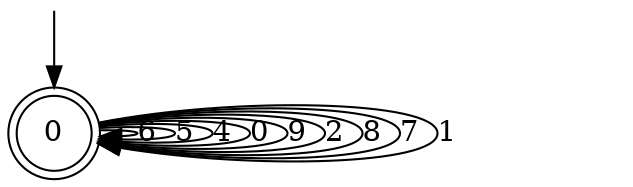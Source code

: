 digraph g {

	s0 [shape="doublecircle" label="0"];
	s0 -> s0 [label="6"];
	s0 -> s0 [label="5"];
	s0 -> s0 [label="4"];
	s0 -> s0 [label="0"];
	s0 -> s0 [label="9"];
	s0 -> s0 [label="2"];
	s0 -> s0 [label="8"];
	s0 -> s0 [label="7"];
	s0 -> s0 [label="1"];

__start0 [label="" shape="none" width="0" height="0"];
__start0 -> s0;

}
